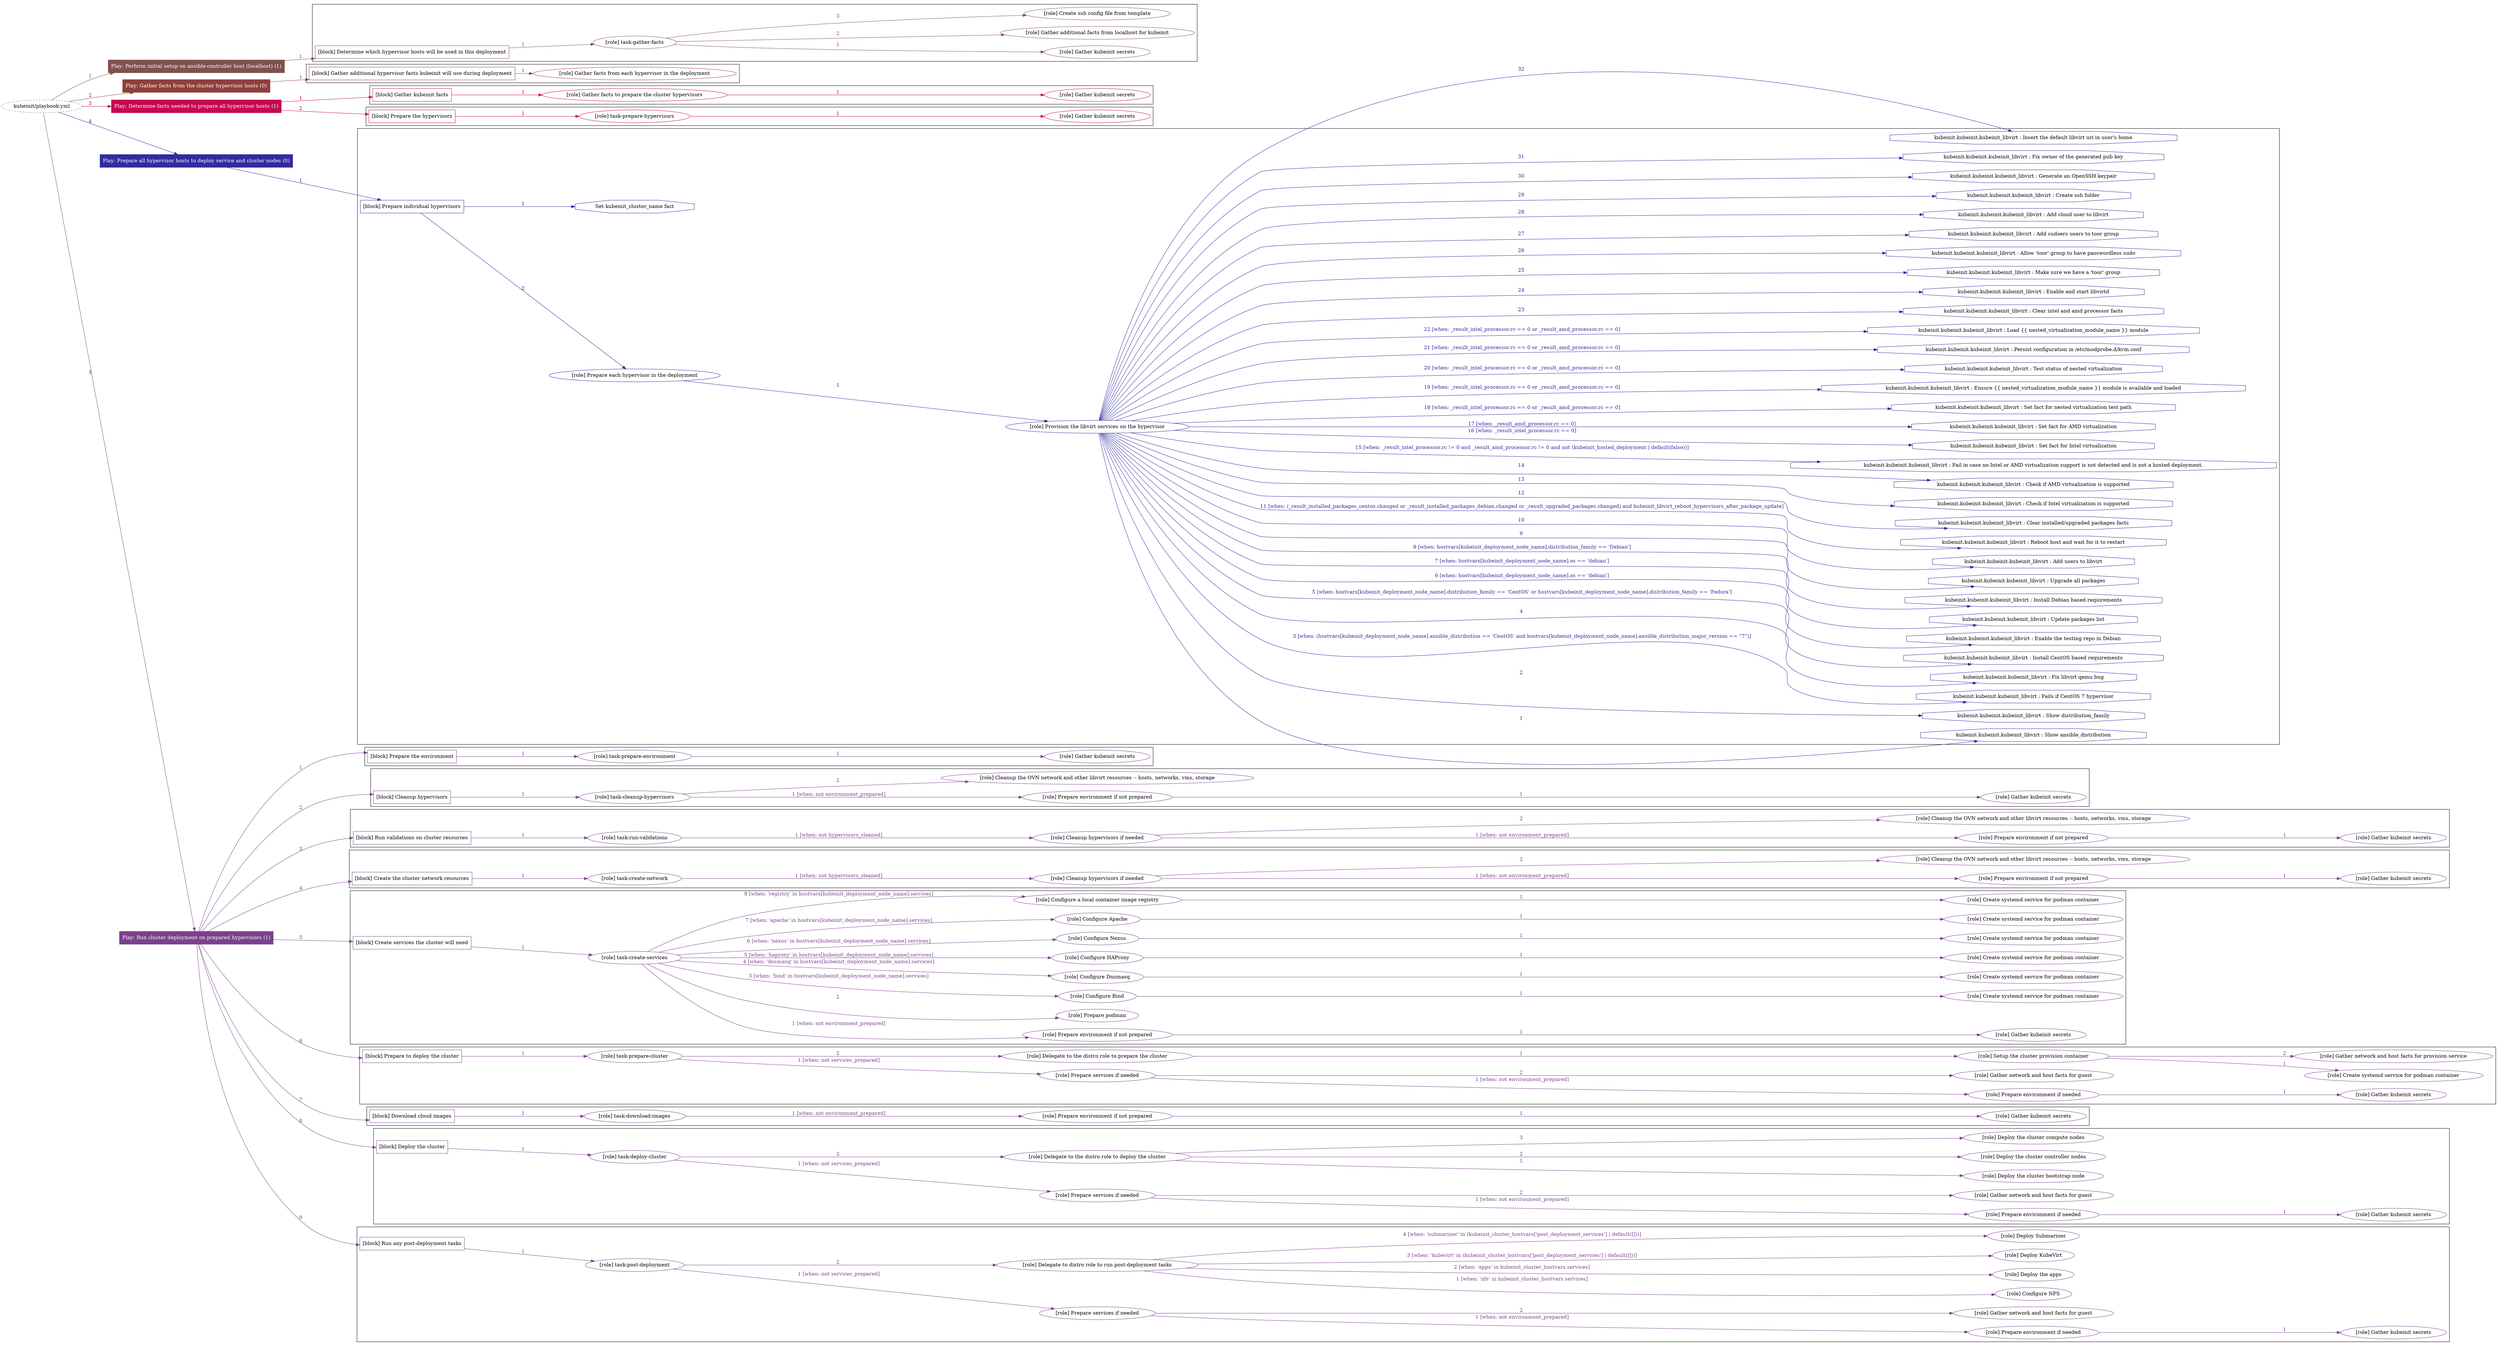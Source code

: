 digraph {
	graph [concentrate=true ordering=in rankdir=LR ratio=fill]
	edge [esep=5 sep=10]
	"kubeinit/playbook.yml" [URL="/home/runner/work/kubeinit/kubeinit/kubeinit/playbook.yml" id=playbook_e4c37c98 style=dotted]
	"kubeinit/playbook.yml" -> play_33306def [label="1 " color="#80524c" fontcolor="#80524c" id=edge_41c5ad0a labeltooltip="1 " tooltip="1 "]
	subgraph "Play: Perform initial setup on ansible-controller host (localhost) (1)" {
		play_33306def [label="Play: Perform initial setup on ansible-controller host (localhost) (1)" URL="/home/runner/work/kubeinit/kubeinit/kubeinit/playbook.yml" color="#80524c" fontcolor="#ffffff" id=play_33306def shape=box style=filled tooltip=localhost]
		play_33306def -> block_562ee8b1 [label=1 color="#80524c" fontcolor="#80524c" id=edge_ff4ba952 labeltooltip=1 tooltip=1]
		subgraph cluster_block_562ee8b1 {
			block_562ee8b1 [label="[block] Determine which hypervisor hosts will be used in this deployment" URL="/home/runner/work/kubeinit/kubeinit/kubeinit/playbook.yml" color="#80524c" id=block_562ee8b1 labeltooltip="Determine which hypervisor hosts will be used in this deployment" shape=box tooltip="Determine which hypervisor hosts will be used in this deployment"]
			block_562ee8b1 -> role_bee199aa [label="1 " color="#80524c" fontcolor="#80524c" id=edge_b17b2584 labeltooltip="1 " tooltip="1 "]
			subgraph "task-gather-facts" {
				role_bee199aa [label="[role] task-gather-facts" URL="/home/runner/work/kubeinit/kubeinit/kubeinit/playbook.yml" color="#80524c" id=role_bee199aa tooltip="task-gather-facts"]
				role_bee199aa -> role_a67b5e1b [label="1 " color="#80524c" fontcolor="#80524c" id=edge_7406970d labeltooltip="1 " tooltip="1 "]
				subgraph "Gather kubeinit secrets" {
					role_a67b5e1b [label="[role] Gather kubeinit secrets" URL="/home/runner/.ansible/collections/ansible_collections/kubeinit/kubeinit/roles/kubeinit_prepare/tasks/build_hypervisors_group.yml" color="#80524c" id=role_a67b5e1b tooltip="Gather kubeinit secrets"]
				}
				role_bee199aa -> role_3eba2a3d [label="2 " color="#80524c" fontcolor="#80524c" id=edge_a237bfe9 labeltooltip="2 " tooltip="2 "]
				subgraph "Gather additional facts from localhost for kubeinit" {
					role_3eba2a3d [label="[role] Gather additional facts from localhost for kubeinit" URL="/home/runner/.ansible/collections/ansible_collections/kubeinit/kubeinit/roles/kubeinit_prepare/tasks/build_hypervisors_group.yml" color="#80524c" id=role_3eba2a3d tooltip="Gather additional facts from localhost for kubeinit"]
				}
				role_bee199aa -> role_1731ce51 [label="3 " color="#80524c" fontcolor="#80524c" id=edge_85b4854a labeltooltip="3 " tooltip="3 "]
				subgraph "Create ssh config file from template" {
					role_1731ce51 [label="[role] Create ssh config file from template" URL="/home/runner/.ansible/collections/ansible_collections/kubeinit/kubeinit/roles/kubeinit_prepare/tasks/build_hypervisors_group.yml" color="#80524c" id=role_1731ce51 tooltip="Create ssh config file from template"]
				}
			}
		}
	}
	"kubeinit/playbook.yml" -> play_b86d8a99 [label="2 " color="#903f3c" fontcolor="#903f3c" id=edge_50b1b698 labeltooltip="2 " tooltip="2 "]
	subgraph "Play: Gather facts from the cluster hypervisor hosts (0)" {
		play_b86d8a99 [label="Play: Gather facts from the cluster hypervisor hosts (0)" URL="/home/runner/work/kubeinit/kubeinit/kubeinit/playbook.yml" color="#903f3c" fontcolor="#ffffff" id=play_b86d8a99 shape=box style=filled tooltip="Play: Gather facts from the cluster hypervisor hosts (0)"]
		play_b86d8a99 -> block_bf295771 [label=1 color="#903f3c" fontcolor="#903f3c" id=edge_0e0b19ee labeltooltip=1 tooltip=1]
		subgraph cluster_block_bf295771 {
			block_bf295771 [label="[block] Gather additional hypervisor facts kubeinit will use during deployment" URL="/home/runner/work/kubeinit/kubeinit/kubeinit/playbook.yml" color="#903f3c" id=block_bf295771 labeltooltip="Gather additional hypervisor facts kubeinit will use during deployment" shape=box tooltip="Gather additional hypervisor facts kubeinit will use during deployment"]
			block_bf295771 -> role_8c631e66 [label="1 " color="#903f3c" fontcolor="#903f3c" id=edge_d5c0ca17 labeltooltip="1 " tooltip="1 "]
			subgraph "Gather facts from each hypervisor in the deployment" {
				role_8c631e66 [label="[role] Gather facts from each hypervisor in the deployment" URL="/home/runner/work/kubeinit/kubeinit/kubeinit/playbook.yml" color="#903f3c" id=role_8c631e66 tooltip="Gather facts from each hypervisor in the deployment"]
			}
		}
	}
	"kubeinit/playbook.yml" -> play_f0a70b80 [label="3 " color="#c40852" fontcolor="#c40852" id=edge_8f7a3647 labeltooltip="3 " tooltip="3 "]
	subgraph "Play: Determine facts needed to prepare all hypervisor hosts (1)" {
		play_f0a70b80 [label="Play: Determine facts needed to prepare all hypervisor hosts (1)" URL="/home/runner/work/kubeinit/kubeinit/kubeinit/playbook.yml" color="#c40852" fontcolor="#ffffff" id=play_f0a70b80 shape=box style=filled tooltip=localhost]
		play_f0a70b80 -> block_eb935967 [label=1 color="#c40852" fontcolor="#c40852" id=edge_4517edee labeltooltip=1 tooltip=1]
		subgraph cluster_block_eb935967 {
			block_eb935967 [label="[block] Gather kubeinit facts" URL="/home/runner/work/kubeinit/kubeinit/kubeinit/playbook.yml" color="#c40852" id=block_eb935967 labeltooltip="Gather kubeinit facts" shape=box tooltip="Gather kubeinit facts"]
			block_eb935967 -> role_bbbfc120 [label="1 " color="#c40852" fontcolor="#c40852" id=edge_a995317d labeltooltip="1 " tooltip="1 "]
			subgraph "Gather facts to prepare the cluster hypervisors" {
				role_bbbfc120 [label="[role] Gather facts to prepare the cluster hypervisors" URL="/home/runner/work/kubeinit/kubeinit/kubeinit/playbook.yml" color="#c40852" id=role_bbbfc120 tooltip="Gather facts to prepare the cluster hypervisors"]
				role_bbbfc120 -> role_b2e2f2b1 [label="1 " color="#c40852" fontcolor="#c40852" id=edge_4ae38724 labeltooltip="1 " tooltip="1 "]
				subgraph "Gather kubeinit secrets" {
					role_b2e2f2b1 [label="[role] Gather kubeinit secrets" URL="/home/runner/.ansible/collections/ansible_collections/kubeinit/kubeinit/roles/kubeinit_prepare/tasks/gather_kubeinit_facts.yml" color="#c40852" id=role_b2e2f2b1 tooltip="Gather kubeinit secrets"]
				}
			}
		}
		play_f0a70b80 -> block_a7f10791 [label=2 color="#c40852" fontcolor="#c40852" id=edge_fec20516 labeltooltip=2 tooltip=2]
		subgraph cluster_block_a7f10791 {
			block_a7f10791 [label="[block] Prepare the hypervisors" URL="/home/runner/work/kubeinit/kubeinit/kubeinit/playbook.yml" color="#c40852" id=block_a7f10791 labeltooltip="Prepare the hypervisors" shape=box tooltip="Prepare the hypervisors"]
			block_a7f10791 -> role_65d11d88 [label="1 " color="#c40852" fontcolor="#c40852" id=edge_754f614c labeltooltip="1 " tooltip="1 "]
			subgraph "task-prepare-hypervisors" {
				role_65d11d88 [label="[role] task-prepare-hypervisors" URL="/home/runner/work/kubeinit/kubeinit/kubeinit/playbook.yml" color="#c40852" id=role_65d11d88 tooltip="task-prepare-hypervisors"]
				role_65d11d88 -> role_a3e7b5d7 [label="1 " color="#c40852" fontcolor="#c40852" id=edge_4497017e labeltooltip="1 " tooltip="1 "]
				subgraph "Gather kubeinit secrets" {
					role_a3e7b5d7 [label="[role] Gather kubeinit secrets" URL="/home/runner/.ansible/collections/ansible_collections/kubeinit/kubeinit/roles/kubeinit_prepare/tasks/gather_kubeinit_facts.yml" color="#c40852" id=role_a3e7b5d7 tooltip="Gather kubeinit secrets"]
				}
			}
		}
	}
	"kubeinit/playbook.yml" -> play_484b4993 [label="4 " color="#312ba1" fontcolor="#312ba1" id=edge_4ab13ae8 labeltooltip="4 " tooltip="4 "]
	subgraph "Play: Prepare all hypervisor hosts to deploy service and cluster nodes (0)" {
		play_484b4993 [label="Play: Prepare all hypervisor hosts to deploy service and cluster nodes (0)" URL="/home/runner/work/kubeinit/kubeinit/kubeinit/playbook.yml" color="#312ba1" fontcolor="#ffffff" id=play_484b4993 shape=box style=filled tooltip="Play: Prepare all hypervisor hosts to deploy service and cluster nodes (0)"]
		play_484b4993 -> block_19a9f48d [label=1 color="#312ba1" fontcolor="#312ba1" id=edge_5107f1c3 labeltooltip=1 tooltip=1]
		subgraph cluster_block_19a9f48d {
			block_19a9f48d [label="[block] Prepare individual hypervisors" URL="/home/runner/work/kubeinit/kubeinit/kubeinit/playbook.yml" color="#312ba1" id=block_19a9f48d labeltooltip="Prepare individual hypervisors" shape=box tooltip="Prepare individual hypervisors"]
			block_19a9f48d -> role_4b88b9d2 [label="2 " color="#312ba1" fontcolor="#312ba1" id=edge_39401e87 labeltooltip="2 " tooltip="2 "]
			subgraph "Prepare each hypervisor in the deployment" {
				role_4b88b9d2 [label="[role] Prepare each hypervisor in the deployment" URL="/home/runner/work/kubeinit/kubeinit/kubeinit/playbook.yml" color="#312ba1" id=role_4b88b9d2 tooltip="Prepare each hypervisor in the deployment"]
				role_4b88b9d2 -> role_86fdff83 [label="1 " color="#312ba1" fontcolor="#312ba1" id=edge_babb6c78 labeltooltip="1 " tooltip="1 "]
				subgraph "Provision the libvirt services on the hypervisor" {
					role_86fdff83 [label="[role] Provision the libvirt services on the hypervisor" URL="/home/runner/.ansible/collections/ansible_collections/kubeinit/kubeinit/roles/kubeinit_prepare/tasks/prepare_hypervisor.yml" color="#312ba1" id=role_86fdff83 tooltip="Provision the libvirt services on the hypervisor"]
					task_cc1bb23f [label="kubeinit.kubeinit.kubeinit_libvirt : Show ansible_distribution" URL="/home/runner/.ansible/collections/ansible_collections/kubeinit/kubeinit/roles/kubeinit_libvirt/tasks/main.yml" color="#312ba1" id=task_cc1bb23f shape=octagon tooltip="kubeinit.kubeinit.kubeinit_libvirt : Show ansible_distribution"]
					role_86fdff83 -> task_cc1bb23f [label="1 " color="#312ba1" fontcolor="#312ba1" id=edge_51b68b06 labeltooltip="1 " tooltip="1 "]
					task_a64af936 [label="kubeinit.kubeinit.kubeinit_libvirt : Show distribution_family" URL="/home/runner/.ansible/collections/ansible_collections/kubeinit/kubeinit/roles/kubeinit_libvirt/tasks/main.yml" color="#312ba1" id=task_a64af936 shape=octagon tooltip="kubeinit.kubeinit.kubeinit_libvirt : Show distribution_family"]
					role_86fdff83 -> task_a64af936 [label="2 " color="#312ba1" fontcolor="#312ba1" id=edge_4b1c6024 labeltooltip="2 " tooltip="2 "]
					task_190db0f9 [label="kubeinit.kubeinit.kubeinit_libvirt : Fails if CentOS 7 hypervisor" URL="/home/runner/.ansible/collections/ansible_collections/kubeinit/kubeinit/roles/kubeinit_libvirt/tasks/main.yml" color="#312ba1" id=task_190db0f9 shape=octagon tooltip="kubeinit.kubeinit.kubeinit_libvirt : Fails if CentOS 7 hypervisor"]
					role_86fdff83 -> task_190db0f9 [label="3 [when: (hostvars[kubeinit_deployment_node_name].ansible_distribution == 'CentOS' and hostvars[kubeinit_deployment_node_name].ansible_distribution_major_version == \"7\")]" color="#312ba1" fontcolor="#312ba1" id=edge_0f537fbd labeltooltip="3 [when: (hostvars[kubeinit_deployment_node_name].ansible_distribution == 'CentOS' and hostvars[kubeinit_deployment_node_name].ansible_distribution_major_version == \"7\")]" tooltip="3 [when: (hostvars[kubeinit_deployment_node_name].ansible_distribution == 'CentOS' and hostvars[kubeinit_deployment_node_name].ansible_distribution_major_version == \"7\")]"]
					task_cbba95e8 [label="kubeinit.kubeinit.kubeinit_libvirt : Fix libvirt qemu bug" URL="/home/runner/.ansible/collections/ansible_collections/kubeinit/kubeinit/roles/kubeinit_libvirt/tasks/main.yml" color="#312ba1" id=task_cbba95e8 shape=octagon tooltip="kubeinit.kubeinit.kubeinit_libvirt : Fix libvirt qemu bug"]
					role_86fdff83 -> task_cbba95e8 [label="4 " color="#312ba1" fontcolor="#312ba1" id=edge_f5a27f0b labeltooltip="4 " tooltip="4 "]
					task_65af0d0e [label="kubeinit.kubeinit.kubeinit_libvirt : Install CentOS based requirements" URL="/home/runner/.ansible/collections/ansible_collections/kubeinit/kubeinit/roles/kubeinit_libvirt/tasks/main.yml" color="#312ba1" id=task_65af0d0e shape=octagon tooltip="kubeinit.kubeinit.kubeinit_libvirt : Install CentOS based requirements"]
					role_86fdff83 -> task_65af0d0e [label="5 [when: hostvars[kubeinit_deployment_node_name].distribution_family == 'CentOS' or hostvars[kubeinit_deployment_node_name].distribution_family == 'Fedora']" color="#312ba1" fontcolor="#312ba1" id=edge_7258cb14 labeltooltip="5 [when: hostvars[kubeinit_deployment_node_name].distribution_family == 'CentOS' or hostvars[kubeinit_deployment_node_name].distribution_family == 'Fedora']" tooltip="5 [when: hostvars[kubeinit_deployment_node_name].distribution_family == 'CentOS' or hostvars[kubeinit_deployment_node_name].distribution_family == 'Fedora']"]
					task_d7ace9db [label="kubeinit.kubeinit.kubeinit_libvirt : Enable the testing repo in Debian" URL="/home/runner/.ansible/collections/ansible_collections/kubeinit/kubeinit/roles/kubeinit_libvirt/tasks/main.yml" color="#312ba1" id=task_d7ace9db shape=octagon tooltip="kubeinit.kubeinit.kubeinit_libvirt : Enable the testing repo in Debian"]
					role_86fdff83 -> task_d7ace9db [label="6 [when: hostvars[kubeinit_deployment_node_name].os == 'debian']" color="#312ba1" fontcolor="#312ba1" id=edge_4dcb02ee labeltooltip="6 [when: hostvars[kubeinit_deployment_node_name].os == 'debian']" tooltip="6 [when: hostvars[kubeinit_deployment_node_name].os == 'debian']"]
					task_161fc735 [label="kubeinit.kubeinit.kubeinit_libvirt : Update packages list" URL="/home/runner/.ansible/collections/ansible_collections/kubeinit/kubeinit/roles/kubeinit_libvirt/tasks/main.yml" color="#312ba1" id=task_161fc735 shape=octagon tooltip="kubeinit.kubeinit.kubeinit_libvirt : Update packages list"]
					role_86fdff83 -> task_161fc735 [label="7 [when: hostvars[kubeinit_deployment_node_name].os == 'debian']" color="#312ba1" fontcolor="#312ba1" id=edge_3f013505 labeltooltip="7 [when: hostvars[kubeinit_deployment_node_name].os == 'debian']" tooltip="7 [when: hostvars[kubeinit_deployment_node_name].os == 'debian']"]
					task_449303be [label="kubeinit.kubeinit.kubeinit_libvirt : Install Debian based requirements" URL="/home/runner/.ansible/collections/ansible_collections/kubeinit/kubeinit/roles/kubeinit_libvirt/tasks/main.yml" color="#312ba1" id=task_449303be shape=octagon tooltip="kubeinit.kubeinit.kubeinit_libvirt : Install Debian based requirements"]
					role_86fdff83 -> task_449303be [label="8 [when: hostvars[kubeinit_deployment_node_name].distribution_family == 'Debian']" color="#312ba1" fontcolor="#312ba1" id=edge_99e1ffa9 labeltooltip="8 [when: hostvars[kubeinit_deployment_node_name].distribution_family == 'Debian']" tooltip="8 [when: hostvars[kubeinit_deployment_node_name].distribution_family == 'Debian']"]
					task_0b7765e1 [label="kubeinit.kubeinit.kubeinit_libvirt : Upgrade all packages" URL="/home/runner/.ansible/collections/ansible_collections/kubeinit/kubeinit/roles/kubeinit_libvirt/tasks/main.yml" color="#312ba1" id=task_0b7765e1 shape=octagon tooltip="kubeinit.kubeinit.kubeinit_libvirt : Upgrade all packages"]
					role_86fdff83 -> task_0b7765e1 [label="9 " color="#312ba1" fontcolor="#312ba1" id=edge_722987b9 labeltooltip="9 " tooltip="9 "]
					task_16ea7d06 [label="kubeinit.kubeinit.kubeinit_libvirt : Add users to libvirt" URL="/home/runner/.ansible/collections/ansible_collections/kubeinit/kubeinit/roles/kubeinit_libvirt/tasks/main.yml" color="#312ba1" id=task_16ea7d06 shape=octagon tooltip="kubeinit.kubeinit.kubeinit_libvirt : Add users to libvirt"]
					role_86fdff83 -> task_16ea7d06 [label="10 " color="#312ba1" fontcolor="#312ba1" id=edge_175cb107 labeltooltip="10 " tooltip="10 "]
					task_9184b253 [label="kubeinit.kubeinit.kubeinit_libvirt : Reboot host and wait for it to restart" URL="/home/runner/.ansible/collections/ansible_collections/kubeinit/kubeinit/roles/kubeinit_libvirt/tasks/main.yml" color="#312ba1" id=task_9184b253 shape=octagon tooltip="kubeinit.kubeinit.kubeinit_libvirt : Reboot host and wait for it to restart"]
					role_86fdff83 -> task_9184b253 [label="11 [when: (_result_installed_packages_centos.changed or _result_installed_packages_debian.changed or _result_upgraded_packages.changed) and kubeinit_libvirt_reboot_hypervisors_after_package_update]" color="#312ba1" fontcolor="#312ba1" id=edge_8fc20691 labeltooltip="11 [when: (_result_installed_packages_centos.changed or _result_installed_packages_debian.changed or _result_upgraded_packages.changed) and kubeinit_libvirt_reboot_hypervisors_after_package_update]" tooltip="11 [when: (_result_installed_packages_centos.changed or _result_installed_packages_debian.changed or _result_upgraded_packages.changed) and kubeinit_libvirt_reboot_hypervisors_after_package_update]"]
					task_2aa92968 [label="kubeinit.kubeinit.kubeinit_libvirt : Clear installed/upgraded packages facts" URL="/home/runner/.ansible/collections/ansible_collections/kubeinit/kubeinit/roles/kubeinit_libvirt/tasks/main.yml" color="#312ba1" id=task_2aa92968 shape=octagon tooltip="kubeinit.kubeinit.kubeinit_libvirt : Clear installed/upgraded packages facts"]
					role_86fdff83 -> task_2aa92968 [label="12 " color="#312ba1" fontcolor="#312ba1" id=edge_0ea6b24e labeltooltip="12 " tooltip="12 "]
					task_670e36de [label="kubeinit.kubeinit.kubeinit_libvirt : Check if Intel virtualization is supported" URL="/home/runner/.ansible/collections/ansible_collections/kubeinit/kubeinit/roles/kubeinit_libvirt/tasks/main.yml" color="#312ba1" id=task_670e36de shape=octagon tooltip="kubeinit.kubeinit.kubeinit_libvirt : Check if Intel virtualization is supported"]
					role_86fdff83 -> task_670e36de [label="13 " color="#312ba1" fontcolor="#312ba1" id=edge_067436cc labeltooltip="13 " tooltip="13 "]
					task_448213cd [label="kubeinit.kubeinit.kubeinit_libvirt : Check if AMD virtualization is supported" URL="/home/runner/.ansible/collections/ansible_collections/kubeinit/kubeinit/roles/kubeinit_libvirt/tasks/main.yml" color="#312ba1" id=task_448213cd shape=octagon tooltip="kubeinit.kubeinit.kubeinit_libvirt : Check if AMD virtualization is supported"]
					role_86fdff83 -> task_448213cd [label="14 " color="#312ba1" fontcolor="#312ba1" id=edge_057f8f8e labeltooltip="14 " tooltip="14 "]
					task_e659e718 [label="kubeinit.kubeinit.kubeinit_libvirt : Fail in case no Intel or AMD virtualization support is not detected and is not a hosted deployment." URL="/home/runner/.ansible/collections/ansible_collections/kubeinit/kubeinit/roles/kubeinit_libvirt/tasks/main.yml" color="#312ba1" id=task_e659e718 shape=octagon tooltip="kubeinit.kubeinit.kubeinit_libvirt : Fail in case no Intel or AMD virtualization support is not detected and is not a hosted deployment."]
					role_86fdff83 -> task_e659e718 [label="15 [when: _result_intel_processor.rc != 0 and _result_amd_processor.rc != 0 and not (kubeinit_hosted_deployment | default(false))]" color="#312ba1" fontcolor="#312ba1" id=edge_5d2611f7 labeltooltip="15 [when: _result_intel_processor.rc != 0 and _result_amd_processor.rc != 0 and not (kubeinit_hosted_deployment | default(false))]" tooltip="15 [when: _result_intel_processor.rc != 0 and _result_amd_processor.rc != 0 and not (kubeinit_hosted_deployment | default(false))]"]
					task_d807a841 [label="kubeinit.kubeinit.kubeinit_libvirt : Set fact for Intel virtualization" URL="/home/runner/.ansible/collections/ansible_collections/kubeinit/kubeinit/roles/kubeinit_libvirt/tasks/main.yml" color="#312ba1" id=task_d807a841 shape=octagon tooltip="kubeinit.kubeinit.kubeinit_libvirt : Set fact for Intel virtualization"]
					role_86fdff83 -> task_d807a841 [label="16 [when: _result_intel_processor.rc == 0]" color="#312ba1" fontcolor="#312ba1" id=edge_0ec8cc3d labeltooltip="16 [when: _result_intel_processor.rc == 0]" tooltip="16 [when: _result_intel_processor.rc == 0]"]
					task_33cd4336 [label="kubeinit.kubeinit.kubeinit_libvirt : Set fact for AMD virtualization" URL="/home/runner/.ansible/collections/ansible_collections/kubeinit/kubeinit/roles/kubeinit_libvirt/tasks/main.yml" color="#312ba1" id=task_33cd4336 shape=octagon tooltip="kubeinit.kubeinit.kubeinit_libvirt : Set fact for AMD virtualization"]
					role_86fdff83 -> task_33cd4336 [label="17 [when: _result_amd_processor.rc == 0]" color="#312ba1" fontcolor="#312ba1" id=edge_95906819 labeltooltip="17 [when: _result_amd_processor.rc == 0]" tooltip="17 [when: _result_amd_processor.rc == 0]"]
					task_fae7a0cd [label="kubeinit.kubeinit.kubeinit_libvirt : Set fact for nested virtualization test path" URL="/home/runner/.ansible/collections/ansible_collections/kubeinit/kubeinit/roles/kubeinit_libvirt/tasks/main.yml" color="#312ba1" id=task_fae7a0cd shape=octagon tooltip="kubeinit.kubeinit.kubeinit_libvirt : Set fact for nested virtualization test path"]
					role_86fdff83 -> task_fae7a0cd [label="18 [when: _result_intel_processor.rc == 0 or _result_amd_processor.rc == 0]" color="#312ba1" fontcolor="#312ba1" id=edge_b723ad40 labeltooltip="18 [when: _result_intel_processor.rc == 0 or _result_amd_processor.rc == 0]" tooltip="18 [when: _result_intel_processor.rc == 0 or _result_amd_processor.rc == 0]"]
					task_652bb938 [label="kubeinit.kubeinit.kubeinit_libvirt : Ensure {{ nested_virtualization_module_name }} module is available and loaded" URL="/home/runner/.ansible/collections/ansible_collections/kubeinit/kubeinit/roles/kubeinit_libvirt/tasks/main.yml" color="#312ba1" id=task_652bb938 shape=octagon tooltip="kubeinit.kubeinit.kubeinit_libvirt : Ensure {{ nested_virtualization_module_name }} module is available and loaded"]
					role_86fdff83 -> task_652bb938 [label="19 [when: _result_intel_processor.rc == 0 or _result_amd_processor.rc == 0]" color="#312ba1" fontcolor="#312ba1" id=edge_a097dc33 labeltooltip="19 [when: _result_intel_processor.rc == 0 or _result_amd_processor.rc == 0]" tooltip="19 [when: _result_intel_processor.rc == 0 or _result_amd_processor.rc == 0]"]
					task_6e63153c [label="kubeinit.kubeinit.kubeinit_libvirt : Test status of nested virtualization" URL="/home/runner/.ansible/collections/ansible_collections/kubeinit/kubeinit/roles/kubeinit_libvirt/tasks/main.yml" color="#312ba1" id=task_6e63153c shape=octagon tooltip="kubeinit.kubeinit.kubeinit_libvirt : Test status of nested virtualization"]
					role_86fdff83 -> task_6e63153c [label="20 [when: _result_intel_processor.rc == 0 or _result_amd_processor.rc == 0]" color="#312ba1" fontcolor="#312ba1" id=edge_7419048b labeltooltip="20 [when: _result_intel_processor.rc == 0 or _result_amd_processor.rc == 0]" tooltip="20 [when: _result_intel_processor.rc == 0 or _result_amd_processor.rc == 0]"]
					task_4ba37274 [label="kubeinit.kubeinit.kubeinit_libvirt : Persist configuration in /etc/modprobe.d/kvm.conf" URL="/home/runner/.ansible/collections/ansible_collections/kubeinit/kubeinit/roles/kubeinit_libvirt/tasks/main.yml" color="#312ba1" id=task_4ba37274 shape=octagon tooltip="kubeinit.kubeinit.kubeinit_libvirt : Persist configuration in /etc/modprobe.d/kvm.conf"]
					role_86fdff83 -> task_4ba37274 [label="21 [when: _result_intel_processor.rc == 0 or _result_amd_processor.rc == 0]" color="#312ba1" fontcolor="#312ba1" id=edge_11a7403d labeltooltip="21 [when: _result_intel_processor.rc == 0 or _result_amd_processor.rc == 0]" tooltip="21 [when: _result_intel_processor.rc == 0 or _result_amd_processor.rc == 0]"]
					task_6f8bcdfb [label="kubeinit.kubeinit.kubeinit_libvirt : Load {{ nested_virtualization_module_name }} module" URL="/home/runner/.ansible/collections/ansible_collections/kubeinit/kubeinit/roles/kubeinit_libvirt/tasks/main.yml" color="#312ba1" id=task_6f8bcdfb shape=octagon tooltip="kubeinit.kubeinit.kubeinit_libvirt : Load {{ nested_virtualization_module_name }} module"]
					role_86fdff83 -> task_6f8bcdfb [label="22 [when: _result_intel_processor.rc == 0 or _result_amd_processor.rc == 0]" color="#312ba1" fontcolor="#312ba1" id=edge_082fded6 labeltooltip="22 [when: _result_intel_processor.rc == 0 or _result_amd_processor.rc == 0]" tooltip="22 [when: _result_intel_processor.rc == 0 or _result_amd_processor.rc == 0]"]
					task_d227a7f5 [label="kubeinit.kubeinit.kubeinit_libvirt : Clear intel and amd processor facts" URL="/home/runner/.ansible/collections/ansible_collections/kubeinit/kubeinit/roles/kubeinit_libvirt/tasks/main.yml" color="#312ba1" id=task_d227a7f5 shape=octagon tooltip="kubeinit.kubeinit.kubeinit_libvirt : Clear intel and amd processor facts"]
					role_86fdff83 -> task_d227a7f5 [label="23 " color="#312ba1" fontcolor="#312ba1" id=edge_5fa3cc1a labeltooltip="23 " tooltip="23 "]
					task_23e6d1ec [label="kubeinit.kubeinit.kubeinit_libvirt : Enable and start libvirtd" URL="/home/runner/.ansible/collections/ansible_collections/kubeinit/kubeinit/roles/kubeinit_libvirt/tasks/main.yml" color="#312ba1" id=task_23e6d1ec shape=octagon tooltip="kubeinit.kubeinit.kubeinit_libvirt : Enable and start libvirtd"]
					role_86fdff83 -> task_23e6d1ec [label="24 " color="#312ba1" fontcolor="#312ba1" id=edge_64489db8 labeltooltip="24 " tooltip="24 "]
					task_d34fd938 [label="kubeinit.kubeinit.kubeinit_libvirt : Make sure we have a 'toor' group" URL="/home/runner/.ansible/collections/ansible_collections/kubeinit/kubeinit/roles/kubeinit_libvirt/tasks/60_create_cloud_user.yml" color="#312ba1" id=task_d34fd938 shape=octagon tooltip="kubeinit.kubeinit.kubeinit_libvirt : Make sure we have a 'toor' group"]
					role_86fdff83 -> task_d34fd938 [label="25 " color="#312ba1" fontcolor="#312ba1" id=edge_4f4abb0b labeltooltip="25 " tooltip="25 "]
					task_4b392543 [label="kubeinit.kubeinit.kubeinit_libvirt : Allow 'toor' group to have passwordless sudo" URL="/home/runner/.ansible/collections/ansible_collections/kubeinit/kubeinit/roles/kubeinit_libvirt/tasks/60_create_cloud_user.yml" color="#312ba1" id=task_4b392543 shape=octagon tooltip="kubeinit.kubeinit.kubeinit_libvirt : Allow 'toor' group to have passwordless sudo"]
					role_86fdff83 -> task_4b392543 [label="26 " color="#312ba1" fontcolor="#312ba1" id=edge_0d4c84ae labeltooltip="26 " tooltip="26 "]
					task_430f550a [label="kubeinit.kubeinit.kubeinit_libvirt : Add sudoers users to toor group" URL="/home/runner/.ansible/collections/ansible_collections/kubeinit/kubeinit/roles/kubeinit_libvirt/tasks/60_create_cloud_user.yml" color="#312ba1" id=task_430f550a shape=octagon tooltip="kubeinit.kubeinit.kubeinit_libvirt : Add sudoers users to toor group"]
					role_86fdff83 -> task_430f550a [label="27 " color="#312ba1" fontcolor="#312ba1" id=edge_8707f6dc labeltooltip="27 " tooltip="27 "]
					task_5f95b0bd [label="kubeinit.kubeinit.kubeinit_libvirt : Add cloud user to libvirt" URL="/home/runner/.ansible/collections/ansible_collections/kubeinit/kubeinit/roles/kubeinit_libvirt/tasks/60_create_cloud_user.yml" color="#312ba1" id=task_5f95b0bd shape=octagon tooltip="kubeinit.kubeinit.kubeinit_libvirt : Add cloud user to libvirt"]
					role_86fdff83 -> task_5f95b0bd [label="28 " color="#312ba1" fontcolor="#312ba1" id=edge_d2615fb7 labeltooltip="28 " tooltip="28 "]
					task_4df15880 [label="kubeinit.kubeinit.kubeinit_libvirt : Create ssh folder" URL="/home/runner/.ansible/collections/ansible_collections/kubeinit/kubeinit/roles/kubeinit_libvirt/tasks/60_create_cloud_user.yml" color="#312ba1" id=task_4df15880 shape=octagon tooltip="kubeinit.kubeinit.kubeinit_libvirt : Create ssh folder"]
					role_86fdff83 -> task_4df15880 [label="29 " color="#312ba1" fontcolor="#312ba1" id=edge_a0664978 labeltooltip="29 " tooltip="29 "]
					task_d5de1cf8 [label="kubeinit.kubeinit.kubeinit_libvirt : Generate an OpenSSH keypair" URL="/home/runner/.ansible/collections/ansible_collections/kubeinit/kubeinit/roles/kubeinit_libvirt/tasks/60_create_cloud_user.yml" color="#312ba1" id=task_d5de1cf8 shape=octagon tooltip="kubeinit.kubeinit.kubeinit_libvirt : Generate an OpenSSH keypair"]
					role_86fdff83 -> task_d5de1cf8 [label="30 " color="#312ba1" fontcolor="#312ba1" id=edge_945061bd labeltooltip="30 " tooltip="30 "]
					task_fe72b8b5 [label="kubeinit.kubeinit.kubeinit_libvirt : Fix owner of the generated pub key" URL="/home/runner/.ansible/collections/ansible_collections/kubeinit/kubeinit/roles/kubeinit_libvirt/tasks/60_create_cloud_user.yml" color="#312ba1" id=task_fe72b8b5 shape=octagon tooltip="kubeinit.kubeinit.kubeinit_libvirt : Fix owner of the generated pub key"]
					role_86fdff83 -> task_fe72b8b5 [label="31 " color="#312ba1" fontcolor="#312ba1" id=edge_e7bf4d6a labeltooltip="31 " tooltip="31 "]
					task_38934147 [label="kubeinit.kubeinit.kubeinit_libvirt : Insert the default libvirt uri in user's home" URL="/home/runner/.ansible/collections/ansible_collections/kubeinit/kubeinit/roles/kubeinit_libvirt/tasks/60_create_cloud_user.yml" color="#312ba1" id=task_38934147 shape=octagon tooltip="kubeinit.kubeinit.kubeinit_libvirt : Insert the default libvirt uri in user's home"]
					role_86fdff83 -> task_38934147 [label="32 " color="#312ba1" fontcolor="#312ba1" id=edge_53405438 labeltooltip="32 " tooltip="32 "]
				}
			}
			task_8f361cd7 [label="Set kubeinit_cluster_name fact" URL="/home/runner/work/kubeinit/kubeinit/kubeinit/playbook.yml" color="#312ba1" id=task_8f361cd7 shape=octagon tooltip="Set kubeinit_cluster_name fact"]
			block_19a9f48d -> task_8f361cd7 [label="1 " color="#312ba1" fontcolor="#312ba1" id=edge_f6138649 labeltooltip="1 " tooltip="1 "]
		}
	}
	"kubeinit/playbook.yml" -> play_b788df18 [label="5 " color="#7c408c" fontcolor="#7c408c" id=edge_311c5dcd labeltooltip="5 " tooltip="5 "]
	subgraph "Play: Run cluster deployment on prepared hypervisors (1)" {
		play_b788df18 [label="Play: Run cluster deployment on prepared hypervisors (1)" URL="/home/runner/work/kubeinit/kubeinit/kubeinit/playbook.yml" color="#7c408c" fontcolor="#ffffff" id=play_b788df18 shape=box style=filled tooltip=localhost]
		play_b788df18 -> block_0771b903 [label=1 color="#7c408c" fontcolor="#7c408c" id=edge_a5cb1143 labeltooltip=1 tooltip=1]
		subgraph cluster_block_0771b903 {
			block_0771b903 [label="[block] Prepare the environment" URL="/home/runner/work/kubeinit/kubeinit/kubeinit/playbook.yml" color="#7c408c" id=block_0771b903 labeltooltip="Prepare the environment" shape=box tooltip="Prepare the environment"]
			block_0771b903 -> role_40836fa2 [label="1 " color="#7c408c" fontcolor="#7c408c" id=edge_cf022ace labeltooltip="1 " tooltip="1 "]
			subgraph "task-prepare-environment" {
				role_40836fa2 [label="[role] task-prepare-environment" URL="/home/runner/work/kubeinit/kubeinit/kubeinit/playbook.yml" color="#7c408c" id=role_40836fa2 tooltip="task-prepare-environment"]
				role_40836fa2 -> role_0c57cccc [label="1 " color="#7c408c" fontcolor="#7c408c" id=edge_4b03e372 labeltooltip="1 " tooltip="1 "]
				subgraph "Gather kubeinit secrets" {
					role_0c57cccc [label="[role] Gather kubeinit secrets" URL="/home/runner/.ansible/collections/ansible_collections/kubeinit/kubeinit/roles/kubeinit_prepare/tasks/gather_kubeinit_facts.yml" color="#7c408c" id=role_0c57cccc tooltip="Gather kubeinit secrets"]
				}
			}
		}
		play_b788df18 -> block_79682a36 [label=2 color="#7c408c" fontcolor="#7c408c" id=edge_344ff1ee labeltooltip=2 tooltip=2]
		subgraph cluster_block_79682a36 {
			block_79682a36 [label="[block] Cleanup hypervisors" URL="/home/runner/work/kubeinit/kubeinit/kubeinit/playbook.yml" color="#7c408c" id=block_79682a36 labeltooltip="Cleanup hypervisors" shape=box tooltip="Cleanup hypervisors"]
			block_79682a36 -> role_69a7093f [label="1 " color="#7c408c" fontcolor="#7c408c" id=edge_48033d21 labeltooltip="1 " tooltip="1 "]
			subgraph "task-cleanup-hypervisors" {
				role_69a7093f [label="[role] task-cleanup-hypervisors" URL="/home/runner/work/kubeinit/kubeinit/kubeinit/playbook.yml" color="#7c408c" id=role_69a7093f tooltip="task-cleanup-hypervisors"]
				role_69a7093f -> role_f4f87ad7 [label="1 [when: not environment_prepared]" color="#7c408c" fontcolor="#7c408c" id=edge_6b6c6ba8 labeltooltip="1 [when: not environment_prepared]" tooltip="1 [when: not environment_prepared]"]
				subgraph "Prepare environment if not prepared" {
					role_f4f87ad7 [label="[role] Prepare environment if not prepared" URL="/home/runner/.ansible/collections/ansible_collections/kubeinit/kubeinit/roles/kubeinit_prepare/tasks/cleanup_hypervisors.yml" color="#7c408c" id=role_f4f87ad7 tooltip="Prepare environment if not prepared"]
					role_f4f87ad7 -> role_9283d486 [label="1 " color="#7c408c" fontcolor="#7c408c" id=edge_e2fee4ca labeltooltip="1 " tooltip="1 "]
					subgraph "Gather kubeinit secrets" {
						role_9283d486 [label="[role] Gather kubeinit secrets" URL="/home/runner/.ansible/collections/ansible_collections/kubeinit/kubeinit/roles/kubeinit_prepare/tasks/gather_kubeinit_facts.yml" color="#7c408c" id=role_9283d486 tooltip="Gather kubeinit secrets"]
					}
				}
				role_69a7093f -> role_f1fa0d47 [label="2 " color="#7c408c" fontcolor="#7c408c" id=edge_35699fe8 labeltooltip="2 " tooltip="2 "]
				subgraph "Cleanup the OVN network and other libvirt resources -- hosts, networks, vms, storage" {
					role_f1fa0d47 [label="[role] Cleanup the OVN network and other libvirt resources -- hosts, networks, vms, storage" URL="/home/runner/.ansible/collections/ansible_collections/kubeinit/kubeinit/roles/kubeinit_prepare/tasks/cleanup_hypervisors.yml" color="#7c408c" id=role_f1fa0d47 tooltip="Cleanup the OVN network and other libvirt resources -- hosts, networks, vms, storage"]
				}
			}
		}
		play_b788df18 -> block_8f62dce4 [label=3 color="#7c408c" fontcolor="#7c408c" id=edge_f3656d4d labeltooltip=3 tooltip=3]
		subgraph cluster_block_8f62dce4 {
			block_8f62dce4 [label="[block] Run validations on cluster resources" URL="/home/runner/work/kubeinit/kubeinit/kubeinit/playbook.yml" color="#7c408c" id=block_8f62dce4 labeltooltip="Run validations on cluster resources" shape=box tooltip="Run validations on cluster resources"]
			block_8f62dce4 -> role_d1bcf29e [label="1 " color="#7c408c" fontcolor="#7c408c" id=edge_e6140b99 labeltooltip="1 " tooltip="1 "]
			subgraph "task-run-validations" {
				role_d1bcf29e [label="[role] task-run-validations" URL="/home/runner/work/kubeinit/kubeinit/kubeinit/playbook.yml" color="#7c408c" id=role_d1bcf29e tooltip="task-run-validations"]
				role_d1bcf29e -> role_db57444f [label="1 [when: not hypervisors_cleaned]" color="#7c408c" fontcolor="#7c408c" id=edge_89256e69 labeltooltip="1 [when: not hypervisors_cleaned]" tooltip="1 [when: not hypervisors_cleaned]"]
				subgraph "Cleanup hypervisors if needed" {
					role_db57444f [label="[role] Cleanup hypervisors if needed" URL="/home/runner/.ansible/collections/ansible_collections/kubeinit/kubeinit/roles/kubeinit_validations/tasks/main.yml" color="#7c408c" id=role_db57444f tooltip="Cleanup hypervisors if needed"]
					role_db57444f -> role_e7a10373 [label="1 [when: not environment_prepared]" color="#7c408c" fontcolor="#7c408c" id=edge_2f44d868 labeltooltip="1 [when: not environment_prepared]" tooltip="1 [when: not environment_prepared]"]
					subgraph "Prepare environment if not prepared" {
						role_e7a10373 [label="[role] Prepare environment if not prepared" URL="/home/runner/.ansible/collections/ansible_collections/kubeinit/kubeinit/roles/kubeinit_prepare/tasks/cleanup_hypervisors.yml" color="#7c408c" id=role_e7a10373 tooltip="Prepare environment if not prepared"]
						role_e7a10373 -> role_0d77c602 [label="1 " color="#7c408c" fontcolor="#7c408c" id=edge_257af818 labeltooltip="1 " tooltip="1 "]
						subgraph "Gather kubeinit secrets" {
							role_0d77c602 [label="[role] Gather kubeinit secrets" URL="/home/runner/.ansible/collections/ansible_collections/kubeinit/kubeinit/roles/kubeinit_prepare/tasks/gather_kubeinit_facts.yml" color="#7c408c" id=role_0d77c602 tooltip="Gather kubeinit secrets"]
						}
					}
					role_db57444f -> role_851067f0 [label="2 " color="#7c408c" fontcolor="#7c408c" id=edge_b46a7d88 labeltooltip="2 " tooltip="2 "]
					subgraph "Cleanup the OVN network and other libvirt resources -- hosts, networks, vms, storage" {
						role_851067f0 [label="[role] Cleanup the OVN network and other libvirt resources -- hosts, networks, vms, storage" URL="/home/runner/.ansible/collections/ansible_collections/kubeinit/kubeinit/roles/kubeinit_prepare/tasks/cleanup_hypervisors.yml" color="#7c408c" id=role_851067f0 tooltip="Cleanup the OVN network and other libvirt resources -- hosts, networks, vms, storage"]
					}
				}
			}
		}
		play_b788df18 -> block_f5e2630d [label=4 color="#7c408c" fontcolor="#7c408c" id=edge_1c3bb819 labeltooltip=4 tooltip=4]
		subgraph cluster_block_f5e2630d {
			block_f5e2630d [label="[block] Create the cluster network resources" URL="/home/runner/work/kubeinit/kubeinit/kubeinit/playbook.yml" color="#7c408c" id=block_f5e2630d labeltooltip="Create the cluster network resources" shape=box tooltip="Create the cluster network resources"]
			block_f5e2630d -> role_924e77c3 [label="1 " color="#7c408c" fontcolor="#7c408c" id=edge_442931b0 labeltooltip="1 " tooltip="1 "]
			subgraph "task-create-network" {
				role_924e77c3 [label="[role] task-create-network" URL="/home/runner/work/kubeinit/kubeinit/kubeinit/playbook.yml" color="#7c408c" id=role_924e77c3 tooltip="task-create-network"]
				role_924e77c3 -> role_44bcf21e [label="1 [when: not hypervisors_cleaned]" color="#7c408c" fontcolor="#7c408c" id=edge_f7e3d3a4 labeltooltip="1 [when: not hypervisors_cleaned]" tooltip="1 [when: not hypervisors_cleaned]"]
				subgraph "Cleanup hypervisors if needed" {
					role_44bcf21e [label="[role] Cleanup hypervisors if needed" URL="/home/runner/.ansible/collections/ansible_collections/kubeinit/kubeinit/roles/kubeinit_libvirt/tasks/create_network.yml" color="#7c408c" id=role_44bcf21e tooltip="Cleanup hypervisors if needed"]
					role_44bcf21e -> role_6a21ba35 [label="1 [when: not environment_prepared]" color="#7c408c" fontcolor="#7c408c" id=edge_49f0b770 labeltooltip="1 [when: not environment_prepared]" tooltip="1 [when: not environment_prepared]"]
					subgraph "Prepare environment if not prepared" {
						role_6a21ba35 [label="[role] Prepare environment if not prepared" URL="/home/runner/.ansible/collections/ansible_collections/kubeinit/kubeinit/roles/kubeinit_prepare/tasks/cleanup_hypervisors.yml" color="#7c408c" id=role_6a21ba35 tooltip="Prepare environment if not prepared"]
						role_6a21ba35 -> role_10c20d94 [label="1 " color="#7c408c" fontcolor="#7c408c" id=edge_7bc36aa6 labeltooltip="1 " tooltip="1 "]
						subgraph "Gather kubeinit secrets" {
							role_10c20d94 [label="[role] Gather kubeinit secrets" URL="/home/runner/.ansible/collections/ansible_collections/kubeinit/kubeinit/roles/kubeinit_prepare/tasks/gather_kubeinit_facts.yml" color="#7c408c" id=role_10c20d94 tooltip="Gather kubeinit secrets"]
						}
					}
					role_44bcf21e -> role_7c159a3b [label="2 " color="#7c408c" fontcolor="#7c408c" id=edge_9b4b0da7 labeltooltip="2 " tooltip="2 "]
					subgraph "Cleanup the OVN network and other libvirt resources -- hosts, networks, vms, storage" {
						role_7c159a3b [label="[role] Cleanup the OVN network and other libvirt resources -- hosts, networks, vms, storage" URL="/home/runner/.ansible/collections/ansible_collections/kubeinit/kubeinit/roles/kubeinit_prepare/tasks/cleanup_hypervisors.yml" color="#7c408c" id=role_7c159a3b tooltip="Cleanup the OVN network and other libvirt resources -- hosts, networks, vms, storage"]
					}
				}
			}
		}
		play_b788df18 -> block_efc45415 [label=5 color="#7c408c" fontcolor="#7c408c" id=edge_cc68ad71 labeltooltip=5 tooltip=5]
		subgraph cluster_block_efc45415 {
			block_efc45415 [label="[block] Create services the cluster will need" URL="/home/runner/work/kubeinit/kubeinit/kubeinit/playbook.yml" color="#7c408c" id=block_efc45415 labeltooltip="Create services the cluster will need" shape=box tooltip="Create services the cluster will need"]
			block_efc45415 -> role_d0cf7cf2 [label="1 " color="#7c408c" fontcolor="#7c408c" id=edge_4b5d1f3c labeltooltip="1 " tooltip="1 "]
			subgraph "task-create-services" {
				role_d0cf7cf2 [label="[role] task-create-services" URL="/home/runner/work/kubeinit/kubeinit/kubeinit/playbook.yml" color="#7c408c" id=role_d0cf7cf2 tooltip="task-create-services"]
				role_d0cf7cf2 -> role_aa47eb2d [label="1 [when: not environment_prepared]" color="#7c408c" fontcolor="#7c408c" id=edge_0a3d1957 labeltooltip="1 [when: not environment_prepared]" tooltip="1 [when: not environment_prepared]"]
				subgraph "Prepare environment if not prepared" {
					role_aa47eb2d [label="[role] Prepare environment if not prepared" URL="/home/runner/.ansible/collections/ansible_collections/kubeinit/kubeinit/roles/kubeinit_services/tasks/main.yml" color="#7c408c" id=role_aa47eb2d tooltip="Prepare environment if not prepared"]
					role_aa47eb2d -> role_38b92838 [label="1 " color="#7c408c" fontcolor="#7c408c" id=edge_4b5f125e labeltooltip="1 " tooltip="1 "]
					subgraph "Gather kubeinit secrets" {
						role_38b92838 [label="[role] Gather kubeinit secrets" URL="/home/runner/.ansible/collections/ansible_collections/kubeinit/kubeinit/roles/kubeinit_prepare/tasks/gather_kubeinit_facts.yml" color="#7c408c" id=role_38b92838 tooltip="Gather kubeinit secrets"]
					}
				}
				role_d0cf7cf2 -> role_ac3f7782 [label="2 " color="#7c408c" fontcolor="#7c408c" id=edge_8bb6cf09 labeltooltip="2 " tooltip="2 "]
				subgraph "Prepare podman" {
					role_ac3f7782 [label="[role] Prepare podman" URL="/home/runner/.ansible/collections/ansible_collections/kubeinit/kubeinit/roles/kubeinit_services/tasks/00_create_service_pod.yml" color="#7c408c" id=role_ac3f7782 tooltip="Prepare podman"]
				}
				role_d0cf7cf2 -> role_b6442649 [label="3 [when: 'bind' in hostvars[kubeinit_deployment_node_name].services]" color="#7c408c" fontcolor="#7c408c" id=edge_e6385c13 labeltooltip="3 [when: 'bind' in hostvars[kubeinit_deployment_node_name].services]" tooltip="3 [when: 'bind' in hostvars[kubeinit_deployment_node_name].services]"]
				subgraph "Configure Bind" {
					role_b6442649 [label="[role] Configure Bind" URL="/home/runner/.ansible/collections/ansible_collections/kubeinit/kubeinit/roles/kubeinit_services/tasks/start_services_containers.yml" color="#7c408c" id=role_b6442649 tooltip="Configure Bind"]
					role_b6442649 -> role_9423f9c2 [label="1 " color="#7c408c" fontcolor="#7c408c" id=edge_f2b8fb9b labeltooltip="1 " tooltip="1 "]
					subgraph "Create systemd service for podman container" {
						role_9423f9c2 [label="[role] Create systemd service for podman container" URL="/home/runner/.ansible/collections/ansible_collections/kubeinit/kubeinit/roles/kubeinit_bind/tasks/main.yml" color="#7c408c" id=role_9423f9c2 tooltip="Create systemd service for podman container"]
					}
				}
				role_d0cf7cf2 -> role_9af3092f [label="4 [when: 'dnsmasq' in hostvars[kubeinit_deployment_node_name].services]" color="#7c408c" fontcolor="#7c408c" id=edge_5ccf7031 labeltooltip="4 [when: 'dnsmasq' in hostvars[kubeinit_deployment_node_name].services]" tooltip="4 [when: 'dnsmasq' in hostvars[kubeinit_deployment_node_name].services]"]
				subgraph "Configure Dnsmasq" {
					role_9af3092f [label="[role] Configure Dnsmasq" URL="/home/runner/.ansible/collections/ansible_collections/kubeinit/kubeinit/roles/kubeinit_services/tasks/start_services_containers.yml" color="#7c408c" id=role_9af3092f tooltip="Configure Dnsmasq"]
					role_9af3092f -> role_5afbf51d [label="1 " color="#7c408c" fontcolor="#7c408c" id=edge_9a061ac7 labeltooltip="1 " tooltip="1 "]
					subgraph "Create systemd service for podman container" {
						role_5afbf51d [label="[role] Create systemd service for podman container" URL="/home/runner/.ansible/collections/ansible_collections/kubeinit/kubeinit/roles/kubeinit_dnsmasq/tasks/main.yml" color="#7c408c" id=role_5afbf51d tooltip="Create systemd service for podman container"]
					}
				}
				role_d0cf7cf2 -> role_660671e6 [label="5 [when: 'haproxy' in hostvars[kubeinit_deployment_node_name].services]" color="#7c408c" fontcolor="#7c408c" id=edge_4bae4bde labeltooltip="5 [when: 'haproxy' in hostvars[kubeinit_deployment_node_name].services]" tooltip="5 [when: 'haproxy' in hostvars[kubeinit_deployment_node_name].services]"]
				subgraph "Configure HAProxy" {
					role_660671e6 [label="[role] Configure HAProxy" URL="/home/runner/.ansible/collections/ansible_collections/kubeinit/kubeinit/roles/kubeinit_services/tasks/start_services_containers.yml" color="#7c408c" id=role_660671e6 tooltip="Configure HAProxy"]
					role_660671e6 -> role_c4797510 [label="1 " color="#7c408c" fontcolor="#7c408c" id=edge_3131190e labeltooltip="1 " tooltip="1 "]
					subgraph "Create systemd service for podman container" {
						role_c4797510 [label="[role] Create systemd service for podman container" URL="/home/runner/.ansible/collections/ansible_collections/kubeinit/kubeinit/roles/kubeinit_haproxy/tasks/main.yml" color="#7c408c" id=role_c4797510 tooltip="Create systemd service for podman container"]
					}
				}
				role_d0cf7cf2 -> role_fa868518 [label="6 [when: 'nexus' in hostvars[kubeinit_deployment_node_name].services]" color="#7c408c" fontcolor="#7c408c" id=edge_5533eb1f labeltooltip="6 [when: 'nexus' in hostvars[kubeinit_deployment_node_name].services]" tooltip="6 [when: 'nexus' in hostvars[kubeinit_deployment_node_name].services]"]
				subgraph "Configure Nexus" {
					role_fa868518 [label="[role] Configure Nexus" URL="/home/runner/.ansible/collections/ansible_collections/kubeinit/kubeinit/roles/kubeinit_services/tasks/start_services_containers.yml" color="#7c408c" id=role_fa868518 tooltip="Configure Nexus"]
					role_fa868518 -> role_7d322142 [label="1 " color="#7c408c" fontcolor="#7c408c" id=edge_4f1985d8 labeltooltip="1 " tooltip="1 "]
					subgraph "Create systemd service for podman container" {
						role_7d322142 [label="[role] Create systemd service for podman container" URL="/home/runner/.ansible/collections/ansible_collections/kubeinit/kubeinit/roles/kubeinit_nexus/tasks/main.yml" color="#7c408c" id=role_7d322142 tooltip="Create systemd service for podman container"]
					}
				}
				role_d0cf7cf2 -> role_288543b5 [label="7 [when: 'apache' in hostvars[kubeinit_deployment_node_name].services]" color="#7c408c" fontcolor="#7c408c" id=edge_17f715c3 labeltooltip="7 [when: 'apache' in hostvars[kubeinit_deployment_node_name].services]" tooltip="7 [when: 'apache' in hostvars[kubeinit_deployment_node_name].services]"]
				subgraph "Configure Apache" {
					role_288543b5 [label="[role] Configure Apache" URL="/home/runner/.ansible/collections/ansible_collections/kubeinit/kubeinit/roles/kubeinit_services/tasks/start_services_containers.yml" color="#7c408c" id=role_288543b5 tooltip="Configure Apache"]
					role_288543b5 -> role_012d2306 [label="1 " color="#7c408c" fontcolor="#7c408c" id=edge_23985f8c labeltooltip="1 " tooltip="1 "]
					subgraph "Create systemd service for podman container" {
						role_012d2306 [label="[role] Create systemd service for podman container" URL="/home/runner/.ansible/collections/ansible_collections/kubeinit/kubeinit/roles/kubeinit_apache/tasks/main.yml" color="#7c408c" id=role_012d2306 tooltip="Create systemd service for podman container"]
					}
				}
				role_d0cf7cf2 -> role_a6fcf9c6 [label="8 [when: 'registry' in hostvars[kubeinit_deployment_node_name].services]" color="#7c408c" fontcolor="#7c408c" id=edge_73c09483 labeltooltip="8 [when: 'registry' in hostvars[kubeinit_deployment_node_name].services]" tooltip="8 [when: 'registry' in hostvars[kubeinit_deployment_node_name].services]"]
				subgraph "Configure a local container image registry" {
					role_a6fcf9c6 [label="[role] Configure a local container image registry" URL="/home/runner/.ansible/collections/ansible_collections/kubeinit/kubeinit/roles/kubeinit_services/tasks/start_services_containers.yml" color="#7c408c" id=role_a6fcf9c6 tooltip="Configure a local container image registry"]
					role_a6fcf9c6 -> role_065df47e [label="1 " color="#7c408c" fontcolor="#7c408c" id=edge_786ba655 labeltooltip="1 " tooltip="1 "]
					subgraph "Create systemd service for podman container" {
						role_065df47e [label="[role] Create systemd service for podman container" URL="/home/runner/.ansible/collections/ansible_collections/kubeinit/kubeinit/roles/kubeinit_registry/tasks/main.yml" color="#7c408c" id=role_065df47e tooltip="Create systemd service for podman container"]
					}
				}
			}
		}
		play_b788df18 -> block_0ce46525 [label=6 color="#7c408c" fontcolor="#7c408c" id=edge_73aa668f labeltooltip=6 tooltip=6]
		subgraph cluster_block_0ce46525 {
			block_0ce46525 [label="[block] Prepare to deploy the cluster" URL="/home/runner/work/kubeinit/kubeinit/kubeinit/playbook.yml" color="#7c408c" id=block_0ce46525 labeltooltip="Prepare to deploy the cluster" shape=box tooltip="Prepare to deploy the cluster"]
			block_0ce46525 -> role_73ae75a7 [label="1 " color="#7c408c" fontcolor="#7c408c" id=edge_5c0cf6c9 labeltooltip="1 " tooltip="1 "]
			subgraph "task-prepare-cluster" {
				role_73ae75a7 [label="[role] task-prepare-cluster" URL="/home/runner/work/kubeinit/kubeinit/kubeinit/playbook.yml" color="#7c408c" id=role_73ae75a7 tooltip="task-prepare-cluster"]
				role_73ae75a7 -> role_06ad858f [label="1 [when: not services_prepared]" color="#7c408c" fontcolor="#7c408c" id=edge_5422ae74 labeltooltip="1 [when: not services_prepared]" tooltip="1 [when: not services_prepared]"]
				subgraph "Prepare services if needed" {
					role_06ad858f [label="[role] Prepare services if needed" URL="/home/runner/.ansible/collections/ansible_collections/kubeinit/kubeinit/roles/kubeinit_prepare/tasks/prepare_cluster.yml" color="#7c408c" id=role_06ad858f tooltip="Prepare services if needed"]
					role_06ad858f -> role_19da567f [label="1 [when: not environment_prepared]" color="#7c408c" fontcolor="#7c408c" id=edge_118572f2 labeltooltip="1 [when: not environment_prepared]" tooltip="1 [when: not environment_prepared]"]
					subgraph "Prepare environment if needed" {
						role_19da567f [label="[role] Prepare environment if needed" URL="/home/runner/.ansible/collections/ansible_collections/kubeinit/kubeinit/roles/kubeinit_services/tasks/prepare_services.yml" color="#7c408c" id=role_19da567f tooltip="Prepare environment if needed"]
						role_19da567f -> role_f5d84923 [label="1 " color="#7c408c" fontcolor="#7c408c" id=edge_eff576e0 labeltooltip="1 " tooltip="1 "]
						subgraph "Gather kubeinit secrets" {
							role_f5d84923 [label="[role] Gather kubeinit secrets" URL="/home/runner/.ansible/collections/ansible_collections/kubeinit/kubeinit/roles/kubeinit_prepare/tasks/gather_kubeinit_facts.yml" color="#7c408c" id=role_f5d84923 tooltip="Gather kubeinit secrets"]
						}
					}
					role_06ad858f -> role_f402041c [label="2 " color="#7c408c" fontcolor="#7c408c" id=edge_5d966b37 labeltooltip="2 " tooltip="2 "]
					subgraph "Gather network and host facts for guest" {
						role_f402041c [label="[role] Gather network and host facts for guest" URL="/home/runner/.ansible/collections/ansible_collections/kubeinit/kubeinit/roles/kubeinit_services/tasks/prepare_services.yml" color="#7c408c" id=role_f402041c tooltip="Gather network and host facts for guest"]
					}
				}
				role_73ae75a7 -> role_417ea944 [label="2 " color="#7c408c" fontcolor="#7c408c" id=edge_0087eabe labeltooltip="2 " tooltip="2 "]
				subgraph "Delegate to the distro role to prepare the cluster" {
					role_417ea944 [label="[role] Delegate to the distro role to prepare the cluster" URL="/home/runner/.ansible/collections/ansible_collections/kubeinit/kubeinit/roles/kubeinit_prepare/tasks/prepare_cluster.yml" color="#7c408c" id=role_417ea944 tooltip="Delegate to the distro role to prepare the cluster"]
					role_417ea944 -> role_664e916b [label="1 " color="#7c408c" fontcolor="#7c408c" id=edge_26fb68a0 labeltooltip="1 " tooltip="1 "]
					subgraph "Setup the cluster provision container" {
						role_664e916b [label="[role] Setup the cluster provision container" URL="/home/runner/.ansible/collections/ansible_collections/kubeinit/kubeinit/roles/kubeinit_okd/tasks/prepare_cluster.yml" color="#7c408c" id=role_664e916b tooltip="Setup the cluster provision container"]
						role_664e916b -> role_12e52dad [label="1 " color="#7c408c" fontcolor="#7c408c" id=edge_80bf2eb0 labeltooltip="1 " tooltip="1 "]
						subgraph "Create systemd service for podman container" {
							role_12e52dad [label="[role] Create systemd service for podman container" URL="/home/runner/.ansible/collections/ansible_collections/kubeinit/kubeinit/roles/kubeinit_services/tasks/create_provision_container.yml" color="#7c408c" id=role_12e52dad tooltip="Create systemd service for podman container"]
						}
						role_664e916b -> role_b1a83251 [label="2 " color="#7c408c" fontcolor="#7c408c" id=edge_97fd6978 labeltooltip="2 " tooltip="2 "]
						subgraph "Gather network and host facts for provision service" {
							role_b1a83251 [label="[role] Gather network and host facts for provision service" URL="/home/runner/.ansible/collections/ansible_collections/kubeinit/kubeinit/roles/kubeinit_services/tasks/create_provision_container.yml" color="#7c408c" id=role_b1a83251 tooltip="Gather network and host facts for provision service"]
						}
					}
				}
			}
		}
		play_b788df18 -> block_8dce52ff [label=7 color="#7c408c" fontcolor="#7c408c" id=edge_94522df2 labeltooltip=7 tooltip=7]
		subgraph cluster_block_8dce52ff {
			block_8dce52ff [label="[block] Download cloud images" URL="/home/runner/work/kubeinit/kubeinit/kubeinit/playbook.yml" color="#7c408c" id=block_8dce52ff labeltooltip="Download cloud images" shape=box tooltip="Download cloud images"]
			block_8dce52ff -> role_d72b713e [label="1 " color="#7c408c" fontcolor="#7c408c" id=edge_a7d1e2bc labeltooltip="1 " tooltip="1 "]
			subgraph "task-download-images" {
				role_d72b713e [label="[role] task-download-images" URL="/home/runner/work/kubeinit/kubeinit/kubeinit/playbook.yml" color="#7c408c" id=role_d72b713e tooltip="task-download-images"]
				role_d72b713e -> role_df9bdd99 [label="1 [when: not environment_prepared]" color="#7c408c" fontcolor="#7c408c" id=edge_64bbff17 labeltooltip="1 [when: not environment_prepared]" tooltip="1 [when: not environment_prepared]"]
				subgraph "Prepare environment if not prepared" {
					role_df9bdd99 [label="[role] Prepare environment if not prepared" URL="/home/runner/.ansible/collections/ansible_collections/kubeinit/kubeinit/roles/kubeinit_libvirt/tasks/download_cloud_images.yml" color="#7c408c" id=role_df9bdd99 tooltip="Prepare environment if not prepared"]
					role_df9bdd99 -> role_5a9f59b0 [label="1 " color="#7c408c" fontcolor="#7c408c" id=edge_2145ae27 labeltooltip="1 " tooltip="1 "]
					subgraph "Gather kubeinit secrets" {
						role_5a9f59b0 [label="[role] Gather kubeinit secrets" URL="/home/runner/.ansible/collections/ansible_collections/kubeinit/kubeinit/roles/kubeinit_prepare/tasks/gather_kubeinit_facts.yml" color="#7c408c" id=role_5a9f59b0 tooltip="Gather kubeinit secrets"]
					}
				}
			}
		}
		play_b788df18 -> block_41c395ec [label=8 color="#7c408c" fontcolor="#7c408c" id=edge_360e097b labeltooltip=8 tooltip=8]
		subgraph cluster_block_41c395ec {
			block_41c395ec [label="[block] Deploy the cluster" URL="/home/runner/work/kubeinit/kubeinit/kubeinit/playbook.yml" color="#7c408c" id=block_41c395ec labeltooltip="Deploy the cluster" shape=box tooltip="Deploy the cluster"]
			block_41c395ec -> role_599cc36f [label="1 " color="#7c408c" fontcolor="#7c408c" id=edge_251051fd labeltooltip="1 " tooltip="1 "]
			subgraph "task-deploy-cluster" {
				role_599cc36f [label="[role] task-deploy-cluster" URL="/home/runner/work/kubeinit/kubeinit/kubeinit/playbook.yml" color="#7c408c" id=role_599cc36f tooltip="task-deploy-cluster"]
				role_599cc36f -> role_2bf400c2 [label="1 [when: not services_prepared]" color="#7c408c" fontcolor="#7c408c" id=edge_325f7a36 labeltooltip="1 [when: not services_prepared]" tooltip="1 [when: not services_prepared]"]
				subgraph "Prepare services if needed" {
					role_2bf400c2 [label="[role] Prepare services if needed" URL="/home/runner/.ansible/collections/ansible_collections/kubeinit/kubeinit/roles/kubeinit_prepare/tasks/deploy_cluster.yml" color="#7c408c" id=role_2bf400c2 tooltip="Prepare services if needed"]
					role_2bf400c2 -> role_3fa89492 [label="1 [when: not environment_prepared]" color="#7c408c" fontcolor="#7c408c" id=edge_400c34db labeltooltip="1 [when: not environment_prepared]" tooltip="1 [when: not environment_prepared]"]
					subgraph "Prepare environment if needed" {
						role_3fa89492 [label="[role] Prepare environment if needed" URL="/home/runner/.ansible/collections/ansible_collections/kubeinit/kubeinit/roles/kubeinit_services/tasks/prepare_services.yml" color="#7c408c" id=role_3fa89492 tooltip="Prepare environment if needed"]
						role_3fa89492 -> role_0de19fbc [label="1 " color="#7c408c" fontcolor="#7c408c" id=edge_9a12d5af labeltooltip="1 " tooltip="1 "]
						subgraph "Gather kubeinit secrets" {
							role_0de19fbc [label="[role] Gather kubeinit secrets" URL="/home/runner/.ansible/collections/ansible_collections/kubeinit/kubeinit/roles/kubeinit_prepare/tasks/gather_kubeinit_facts.yml" color="#7c408c" id=role_0de19fbc tooltip="Gather kubeinit secrets"]
						}
					}
					role_2bf400c2 -> role_7cf87308 [label="2 " color="#7c408c" fontcolor="#7c408c" id=edge_a9adf49a labeltooltip="2 " tooltip="2 "]
					subgraph "Gather network and host facts for guest" {
						role_7cf87308 [label="[role] Gather network and host facts for guest" URL="/home/runner/.ansible/collections/ansible_collections/kubeinit/kubeinit/roles/kubeinit_services/tasks/prepare_services.yml" color="#7c408c" id=role_7cf87308 tooltip="Gather network and host facts for guest"]
					}
				}
				role_599cc36f -> role_9f85e3db [label="2 " color="#7c408c" fontcolor="#7c408c" id=edge_a5494539 labeltooltip="2 " tooltip="2 "]
				subgraph "Delegate to the distro role to deploy the cluster" {
					role_9f85e3db [label="[role] Delegate to the distro role to deploy the cluster" URL="/home/runner/.ansible/collections/ansible_collections/kubeinit/kubeinit/roles/kubeinit_prepare/tasks/deploy_cluster.yml" color="#7c408c" id=role_9f85e3db tooltip="Delegate to the distro role to deploy the cluster"]
					role_9f85e3db -> role_e2c2a4f8 [label="1 " color="#7c408c" fontcolor="#7c408c" id=edge_7c8c9b0e labeltooltip="1 " tooltip="1 "]
					subgraph "Deploy the cluster bootstrap node" {
						role_e2c2a4f8 [label="[role] Deploy the cluster bootstrap node" URL="/home/runner/.ansible/collections/ansible_collections/kubeinit/kubeinit/roles/kubeinit_okd/tasks/main.yml" color="#7c408c" id=role_e2c2a4f8 tooltip="Deploy the cluster bootstrap node"]
					}
					role_9f85e3db -> role_dd7dd08d [label="2 " color="#7c408c" fontcolor="#7c408c" id=edge_2badc44e labeltooltip="2 " tooltip="2 "]
					subgraph "Deploy the cluster controller nodes" {
						role_dd7dd08d [label="[role] Deploy the cluster controller nodes" URL="/home/runner/.ansible/collections/ansible_collections/kubeinit/kubeinit/roles/kubeinit_okd/tasks/main.yml" color="#7c408c" id=role_dd7dd08d tooltip="Deploy the cluster controller nodes"]
					}
					role_9f85e3db -> role_0cace61e [label="3 " color="#7c408c" fontcolor="#7c408c" id=edge_90b3952b labeltooltip="3 " tooltip="3 "]
					subgraph "Deploy the cluster compute nodes" {
						role_0cace61e [label="[role] Deploy the cluster compute nodes" URL="/home/runner/.ansible/collections/ansible_collections/kubeinit/kubeinit/roles/kubeinit_okd/tasks/main.yml" color="#7c408c" id=role_0cace61e tooltip="Deploy the cluster compute nodes"]
					}
				}
			}
		}
		play_b788df18 -> block_ce8414b4 [label=9 color="#7c408c" fontcolor="#7c408c" id=edge_9c38328c labeltooltip=9 tooltip=9]
		subgraph cluster_block_ce8414b4 {
			block_ce8414b4 [label="[block] Run any post-deployment tasks" URL="/home/runner/work/kubeinit/kubeinit/kubeinit/playbook.yml" color="#7c408c" id=block_ce8414b4 labeltooltip="Run any post-deployment tasks" shape=box tooltip="Run any post-deployment tasks"]
			block_ce8414b4 -> role_becdcb42 [label="1 " color="#7c408c" fontcolor="#7c408c" id=edge_8dc4e77a labeltooltip="1 " tooltip="1 "]
			subgraph "task-post-deployment" {
				role_becdcb42 [label="[role] task-post-deployment" URL="/home/runner/work/kubeinit/kubeinit/kubeinit/playbook.yml" color="#7c408c" id=role_becdcb42 tooltip="task-post-deployment"]
				role_becdcb42 -> role_d380ff58 [label="1 [when: not services_prepared]" color="#7c408c" fontcolor="#7c408c" id=edge_628bc75f labeltooltip="1 [when: not services_prepared]" tooltip="1 [when: not services_prepared]"]
				subgraph "Prepare services if needed" {
					role_d380ff58 [label="[role] Prepare services if needed" URL="/home/runner/.ansible/collections/ansible_collections/kubeinit/kubeinit/roles/kubeinit_prepare/tasks/post_deployment.yml" color="#7c408c" id=role_d380ff58 tooltip="Prepare services if needed"]
					role_d380ff58 -> role_2351f7ca [label="1 [when: not environment_prepared]" color="#7c408c" fontcolor="#7c408c" id=edge_93a057d6 labeltooltip="1 [when: not environment_prepared]" tooltip="1 [when: not environment_prepared]"]
					subgraph "Prepare environment if needed" {
						role_2351f7ca [label="[role] Prepare environment if needed" URL="/home/runner/.ansible/collections/ansible_collections/kubeinit/kubeinit/roles/kubeinit_services/tasks/prepare_services.yml" color="#7c408c" id=role_2351f7ca tooltip="Prepare environment if needed"]
						role_2351f7ca -> role_64d2e837 [label="1 " color="#7c408c" fontcolor="#7c408c" id=edge_b8983807 labeltooltip="1 " tooltip="1 "]
						subgraph "Gather kubeinit secrets" {
							role_64d2e837 [label="[role] Gather kubeinit secrets" URL="/home/runner/.ansible/collections/ansible_collections/kubeinit/kubeinit/roles/kubeinit_prepare/tasks/gather_kubeinit_facts.yml" color="#7c408c" id=role_64d2e837 tooltip="Gather kubeinit secrets"]
						}
					}
					role_d380ff58 -> role_fccf56cb [label="2 " color="#7c408c" fontcolor="#7c408c" id=edge_5192d5c1 labeltooltip="2 " tooltip="2 "]
					subgraph "Gather network and host facts for guest" {
						role_fccf56cb [label="[role] Gather network and host facts for guest" URL="/home/runner/.ansible/collections/ansible_collections/kubeinit/kubeinit/roles/kubeinit_services/tasks/prepare_services.yml" color="#7c408c" id=role_fccf56cb tooltip="Gather network and host facts for guest"]
					}
				}
				role_becdcb42 -> role_402bf978 [label="2 " color="#7c408c" fontcolor="#7c408c" id=edge_ac735e71 labeltooltip="2 " tooltip="2 "]
				subgraph "Delegate to distro role to run post-deployment tasks" {
					role_402bf978 [label="[role] Delegate to distro role to run post-deployment tasks" URL="/home/runner/.ansible/collections/ansible_collections/kubeinit/kubeinit/roles/kubeinit_prepare/tasks/post_deployment.yml" color="#7c408c" id=role_402bf978 tooltip="Delegate to distro role to run post-deployment tasks"]
					role_402bf978 -> role_0158932d [label="1 [when: 'nfs' in kubeinit_cluster_hostvars.services]" color="#7c408c" fontcolor="#7c408c" id=edge_d7d339df labeltooltip="1 [when: 'nfs' in kubeinit_cluster_hostvars.services]" tooltip="1 [when: 'nfs' in kubeinit_cluster_hostvars.services]"]
					subgraph "Configure NFS" {
						role_0158932d [label="[role] Configure NFS" URL="/home/runner/.ansible/collections/ansible_collections/kubeinit/kubeinit/roles/kubeinit_okd/tasks/post_deployment_tasks.yml" color="#7c408c" id=role_0158932d tooltip="Configure NFS"]
					}
					role_402bf978 -> role_708a9ace [label="2 [when: 'apps' in kubeinit_cluster_hostvars.services]" color="#7c408c" fontcolor="#7c408c" id=edge_46b7ff4a labeltooltip="2 [when: 'apps' in kubeinit_cluster_hostvars.services]" tooltip="2 [when: 'apps' in kubeinit_cluster_hostvars.services]"]
					subgraph "Deploy the apps" {
						role_708a9ace [label="[role] Deploy the apps" URL="/home/runner/.ansible/collections/ansible_collections/kubeinit/kubeinit/roles/kubeinit_okd/tasks/post_deployment_tasks.yml" color="#7c408c" id=role_708a9ace tooltip="Deploy the apps"]
					}
					role_402bf978 -> role_f60779ae [label="3 [when: 'kubevirt' in (kubeinit_cluster_hostvars['post_deployment_services'] | default([]))]" color="#7c408c" fontcolor="#7c408c" id=edge_722511ef labeltooltip="3 [when: 'kubevirt' in (kubeinit_cluster_hostvars['post_deployment_services'] | default([]))]" tooltip="3 [when: 'kubevirt' in (kubeinit_cluster_hostvars['post_deployment_services'] | default([]))]"]
					subgraph "Deploy KubeVirt" {
						role_f60779ae [label="[role] Deploy KubeVirt" URL="/home/runner/.ansible/collections/ansible_collections/kubeinit/kubeinit/roles/kubeinit_okd/tasks/post_deployment_tasks.yml" color="#7c408c" id=role_f60779ae tooltip="Deploy KubeVirt"]
					}
					role_402bf978 -> role_df3ddb1c [label="4 [when: 'submariner' in (kubeinit_cluster_hostvars['post_deployment_services'] | default([]))]" color="#7c408c" fontcolor="#7c408c" id=edge_7c47ca05 labeltooltip="4 [when: 'submariner' in (kubeinit_cluster_hostvars['post_deployment_services'] | default([]))]" tooltip="4 [when: 'submariner' in (kubeinit_cluster_hostvars['post_deployment_services'] | default([]))]"]
					subgraph "Deploy Submariner" {
						role_df3ddb1c [label="[role] Deploy Submariner" URL="/home/runner/.ansible/collections/ansible_collections/kubeinit/kubeinit/roles/kubeinit_okd/tasks/post_deployment_tasks.yml" color="#7c408c" id=role_df3ddb1c tooltip="Deploy Submariner"]
					}
				}
			}
		}
	}
}
